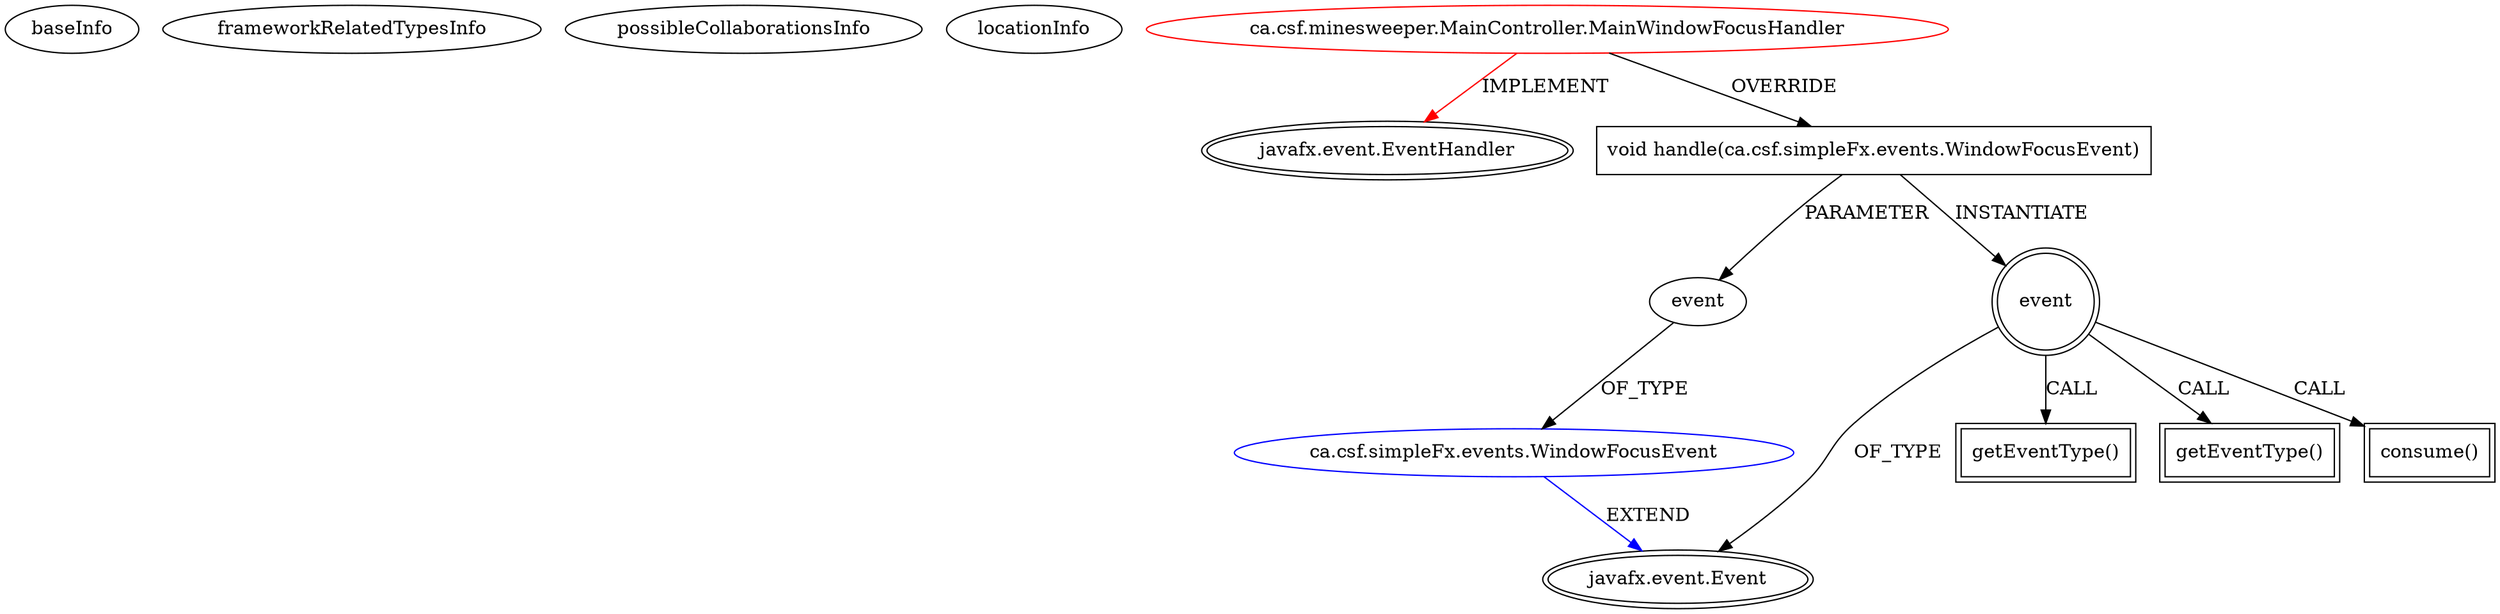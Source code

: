digraph {
baseInfo[graphId=2525,category="extension_graph",isAnonymous=false,possibleRelation=true]
frameworkRelatedTypesInfo[0="javafx.event.EventHandler"]
possibleCollaborationsInfo[0="2525~OVERRIDING_METHOD_DECLARATION-PARAMETER_DECLARATION-~javafx.event.EventHandler ~javafx.event.Event ~false~false"]
locationInfo[projectName="dominique09-TP2-Demineur",filePath="/dominique09-TP2-Demineur/TP2-Demineur-master/src/ca/csf/minesweeper/MainController.java",contextSignature="MainWindowFocusHandler",graphId="2525"]
0[label="ca.csf.minesweeper.MainController.MainWindowFocusHandler",vertexType="ROOT_CLIENT_CLASS_DECLARATION",isFrameworkType=false,color=red]
1[label="javafx.event.EventHandler",vertexType="FRAMEWORK_INTERFACE_TYPE",isFrameworkType=true,peripheries=2]
2[label="void handle(ca.csf.simpleFx.events.WindowFocusEvent)",vertexType="OVERRIDING_METHOD_DECLARATION",isFrameworkType=false,shape=box]
3[label="event",vertexType="PARAMETER_DECLARATION",isFrameworkType=false]
4[label="ca.csf.simpleFx.events.WindowFocusEvent",vertexType="REFERENCE_CLIENT_CLASS_DECLARATION",isFrameworkType=false,color=blue]
5[label="javafx.event.Event",vertexType="FRAMEWORK_CLASS_TYPE",isFrameworkType=true,peripheries=2]
6[label="event",vertexType="VARIABLE_EXPRESION",isFrameworkType=true,peripheries=2,shape=circle]
7[label="getEventType()",vertexType="INSIDE_CALL",isFrameworkType=true,peripheries=2,shape=box]
10[label="getEventType()",vertexType="INSIDE_CALL",isFrameworkType=true,peripheries=2,shape=box]
12[label="consume()",vertexType="INSIDE_CALL",isFrameworkType=true,peripheries=2,shape=box]
0->1[label="IMPLEMENT",color=red]
0->2[label="OVERRIDE"]
4->5[label="EXTEND",color=blue]
3->4[label="OF_TYPE"]
2->3[label="PARAMETER"]
2->6[label="INSTANTIATE"]
6->5[label="OF_TYPE"]
6->7[label="CALL"]
6->10[label="CALL"]
6->12[label="CALL"]
}
